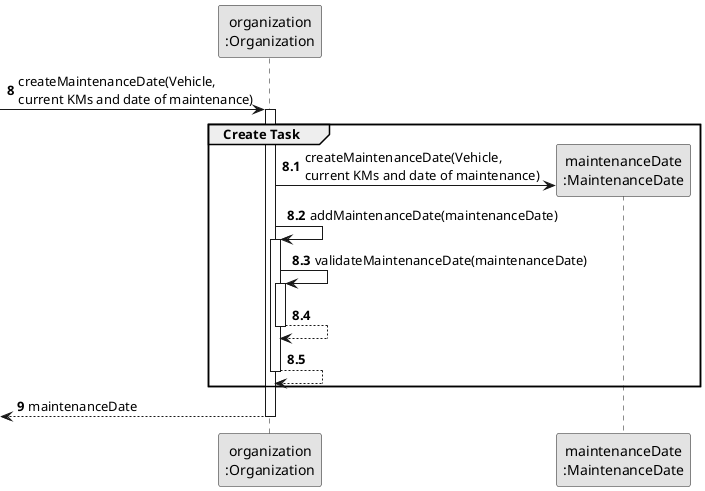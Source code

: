 @startuml
skinparam monochrome true
skinparam packageStyle rectangle
skinparam shadowing false

participant "organization\n:Organization" as ORG
participant "maintenanceDate\n:MaintenanceDate" as DATE
autonumber 8
-> ORG: createMaintenanceDate(Vehicle, \ncurrent KMs and date of maintenance)

autonumber 8.1
activate ORG
    group Create Task

        ORG -> DATE**: createMaintenanceDate(Vehicle, \ncurrent KMs and date of maintenance)
        ORG -> ORG: addMaintenanceDate(maintenanceDate)


                        activate ORG
                            ORG -> ORG: validateMaintenanceDate(maintenanceDate)
                            activate ORG
                                ORG --> ORG
                            deactivate ORG

                            ORG --> ORG
                        deactivate ORG


    end

    autonumber 9
    <-- ORG : maintenanceDate
deactivate ORG


@enduml